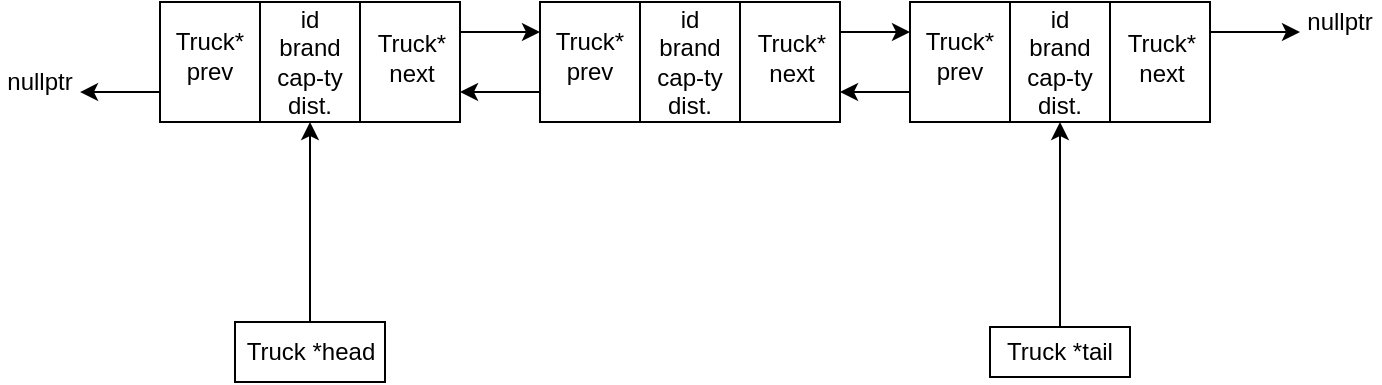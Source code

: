 <mxfile version="13.9.9" type="device"><diagram id="bpg-IaVquMKxA5gVUEhj" name="Страница 1"><mxGraphModel dx="2272" dy="816" grid="1" gridSize="10" guides="1" tooltips="1" connect="1" arrows="1" fold="1" page="1" pageScale="1" pageWidth="850" pageHeight="1100" math="0" shadow="0"><root><mxCell id="0"/><mxCell id="1" parent="0"/><mxCell id="uPzddjn_mnGl6YoFwreg-24" style="edgeStyle=orthogonalEdgeStyle;rounded=0;orthogonalLoop=1;jettySize=auto;html=1;exitX=0;exitY=0.75;exitDx=0;exitDy=0;entryX=1;entryY=0.75;entryDx=0;entryDy=0;" edge="1" parent="1" source="uPzddjn_mnGl6YoFwreg-1" target="uPzddjn_mnGl6YoFwreg-20"><mxGeometry relative="1" as="geometry"/></mxCell><mxCell id="uPzddjn_mnGl6YoFwreg-25" style="edgeStyle=orthogonalEdgeStyle;rounded=0;orthogonalLoop=1;jettySize=auto;html=1;exitX=1;exitY=0.25;exitDx=0;exitDy=0;entryX=0;entryY=0.25;entryDx=0;entryDy=0;" edge="1" parent="1" source="uPzddjn_mnGl6YoFwreg-1" target="uPzddjn_mnGl6YoFwreg-17"><mxGeometry relative="1" as="geometry"/></mxCell><mxCell id="uPzddjn_mnGl6YoFwreg-1" value="id&lt;br&gt;brand&lt;br&gt;cap-ty&lt;br&gt;dist." style="shape=process;whiteSpace=wrap;html=1;backgroundOutline=1;size=0.333;" vertex="1" parent="1"><mxGeometry x="240" y="250" width="150" height="60" as="geometry"/></mxCell><mxCell id="uPzddjn_mnGl6YoFwreg-3" value="&lt;span&gt;Truck*&lt;/span&gt;&lt;br&gt;&lt;span&gt;prev&lt;/span&gt;" style="text;html=1;strokeColor=none;fillColor=none;align=center;verticalAlign=middle;whiteSpace=wrap;rounded=0;" vertex="1" parent="1"><mxGeometry x="245" y="262" width="40" height="30" as="geometry"/></mxCell><mxCell id="uPzddjn_mnGl6YoFwreg-4" value="&lt;span&gt;Truck*&lt;/span&gt;&lt;br&gt;next" style="text;html=1;strokeColor=none;fillColor=none;align=center;verticalAlign=middle;whiteSpace=wrap;rounded=0;" vertex="1" parent="1"><mxGeometry x="346" y="263" width="40" height="30" as="geometry"/></mxCell><mxCell id="uPzddjn_mnGl6YoFwreg-26" style="edgeStyle=orthogonalEdgeStyle;rounded=0;orthogonalLoop=1;jettySize=auto;html=1;exitX=0;exitY=0.75;exitDx=0;exitDy=0;entryX=1;entryY=0.75;entryDx=0;entryDy=0;" edge="1" parent="1" source="uPzddjn_mnGl6YoFwreg-17" target="uPzddjn_mnGl6YoFwreg-1"><mxGeometry relative="1" as="geometry"/></mxCell><mxCell id="uPzddjn_mnGl6YoFwreg-27" style="edgeStyle=orthogonalEdgeStyle;rounded=0;orthogonalLoop=1;jettySize=auto;html=1;exitX=1;exitY=0.25;exitDx=0;exitDy=0;" edge="1" parent="1" source="uPzddjn_mnGl6YoFwreg-17"><mxGeometry relative="1" as="geometry"><mxPoint x="620" y="265" as="targetPoint"/></mxGeometry></mxCell><mxCell id="uPzddjn_mnGl6YoFwreg-17" value="id&lt;br&gt;brand&lt;br&gt;cap-ty&lt;br&gt;dist." style="shape=process;whiteSpace=wrap;html=1;backgroundOutline=1;size=0.333;" vertex="1" parent="1"><mxGeometry x="425" y="250" width="150" height="60" as="geometry"/></mxCell><mxCell id="uPzddjn_mnGl6YoFwreg-18" value="&lt;span&gt;Truck*&lt;/span&gt;&lt;br&gt;&lt;span&gt;prev&lt;/span&gt;" style="text;html=1;strokeColor=none;fillColor=none;align=center;verticalAlign=middle;whiteSpace=wrap;rounded=0;" vertex="1" parent="1"><mxGeometry x="430" y="262" width="40" height="30" as="geometry"/></mxCell><mxCell id="uPzddjn_mnGl6YoFwreg-19" value="&lt;span&gt;Truck*&lt;/span&gt;&lt;br&gt;next" style="text;html=1;strokeColor=none;fillColor=none;align=center;verticalAlign=middle;whiteSpace=wrap;rounded=0;" vertex="1" parent="1"><mxGeometry x="531" y="263" width="40" height="30" as="geometry"/></mxCell><mxCell id="uPzddjn_mnGl6YoFwreg-23" style="edgeStyle=orthogonalEdgeStyle;rounded=0;orthogonalLoop=1;jettySize=auto;html=1;exitX=1;exitY=0.25;exitDx=0;exitDy=0;entryX=0;entryY=0.25;entryDx=0;entryDy=0;" edge="1" parent="1" source="uPzddjn_mnGl6YoFwreg-20" target="uPzddjn_mnGl6YoFwreg-1"><mxGeometry relative="1" as="geometry"/></mxCell><mxCell id="uPzddjn_mnGl6YoFwreg-28" style="edgeStyle=orthogonalEdgeStyle;rounded=0;orthogonalLoop=1;jettySize=auto;html=1;exitX=0;exitY=0.75;exitDx=0;exitDy=0;" edge="1" parent="1" source="uPzddjn_mnGl6YoFwreg-20"><mxGeometry relative="1" as="geometry"><mxPoint x="10" y="295.049" as="targetPoint"/></mxGeometry></mxCell><mxCell id="uPzddjn_mnGl6YoFwreg-20" value="id&lt;br&gt;brand&lt;br&gt;cap-ty&lt;br&gt;dist." style="shape=process;whiteSpace=wrap;html=1;backgroundOutline=1;size=0.333;" vertex="1" parent="1"><mxGeometry x="50" y="250" width="150" height="60" as="geometry"/></mxCell><mxCell id="uPzddjn_mnGl6YoFwreg-21" value="&lt;span&gt;Truck*&lt;/span&gt;&lt;br&gt;&lt;span&gt;prev&lt;/span&gt;" style="text;html=1;strokeColor=none;fillColor=none;align=center;verticalAlign=middle;whiteSpace=wrap;rounded=0;" vertex="1" parent="1"><mxGeometry x="55" y="262" width="40" height="30" as="geometry"/></mxCell><mxCell id="uPzddjn_mnGl6YoFwreg-22" value="&lt;span&gt;Truck*&lt;/span&gt;&lt;br&gt;next" style="text;html=1;strokeColor=none;fillColor=none;align=center;verticalAlign=middle;whiteSpace=wrap;rounded=0;" vertex="1" parent="1"><mxGeometry x="156" y="263" width="40" height="30" as="geometry"/></mxCell><mxCell id="uPzddjn_mnGl6YoFwreg-29" value="nullptr" style="text;html=1;strokeColor=none;fillColor=none;align=center;verticalAlign=middle;whiteSpace=wrap;rounded=0;" vertex="1" parent="1"><mxGeometry x="-30" y="280" width="40" height="20" as="geometry"/></mxCell><mxCell id="uPzddjn_mnGl6YoFwreg-30" value="nullptr" style="text;html=1;strokeColor=none;fillColor=none;align=center;verticalAlign=middle;whiteSpace=wrap;rounded=0;" vertex="1" parent="1"><mxGeometry x="620" y="250" width="40" height="20" as="geometry"/></mxCell><mxCell id="uPzddjn_mnGl6YoFwreg-32" style="edgeStyle=orthogonalEdgeStyle;rounded=0;orthogonalLoop=1;jettySize=auto;html=1;entryX=0.5;entryY=1;entryDx=0;entryDy=0;" edge="1" parent="1" source="uPzddjn_mnGl6YoFwreg-31" target="uPzddjn_mnGl6YoFwreg-20"><mxGeometry relative="1" as="geometry"/></mxCell><mxCell id="uPzddjn_mnGl6YoFwreg-31" value="Truck *head" style="rounded=0;whiteSpace=wrap;html=1;" vertex="1" parent="1"><mxGeometry x="87.5" y="410" width="75" height="30" as="geometry"/></mxCell><mxCell id="uPzddjn_mnGl6YoFwreg-34" style="edgeStyle=orthogonalEdgeStyle;rounded=0;orthogonalLoop=1;jettySize=auto;html=1;entryX=0.5;entryY=1;entryDx=0;entryDy=0;" edge="1" parent="1" source="uPzddjn_mnGl6YoFwreg-33" target="uPzddjn_mnGl6YoFwreg-17"><mxGeometry relative="1" as="geometry"/></mxCell><mxCell id="uPzddjn_mnGl6YoFwreg-33" value="Truck *tail" style="rounded=0;whiteSpace=wrap;html=1;" vertex="1" parent="1"><mxGeometry x="465" y="412.5" width="70" height="25" as="geometry"/></mxCell></root></mxGraphModel></diagram></mxfile>